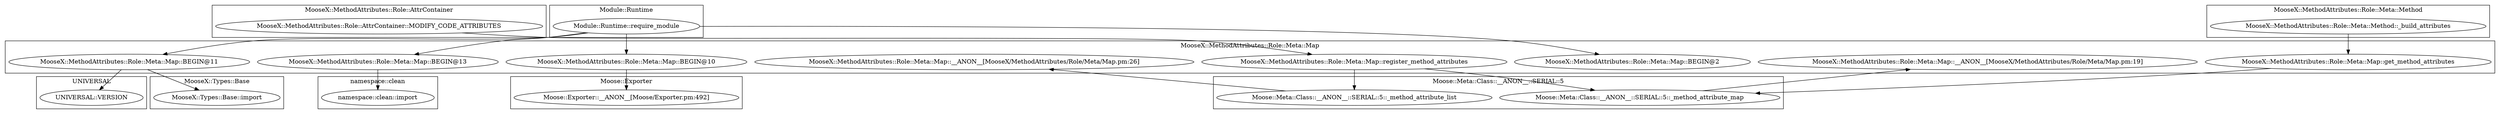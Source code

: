 digraph {
graph [overlap=false]
subgraph cluster_MooseX_MethodAttributes_Role_AttrContainer {
	label="MooseX::MethodAttributes::Role::AttrContainer";
	"MooseX::MethodAttributes::Role::AttrContainer::MODIFY_CODE_ATTRIBUTES";
}
subgraph cluster_MooseX_MethodAttributes_Role_Meta_Map {
	label="MooseX::MethodAttributes::Role::Meta::Map";
	"MooseX::MethodAttributes::Role::Meta::Map::BEGIN@11";
	"MooseX::MethodAttributes::Role::Meta::Map::BEGIN@13";
	"MooseX::MethodAttributes::Role::Meta::Map::BEGIN@10";
	"MooseX::MethodAttributes::Role::Meta::Map::register_method_attributes";
	"MooseX::MethodAttributes::Role::Meta::Map::__ANON__[MooseX/MethodAttributes/Role/Meta/Map.pm:19]";
	"MooseX::MethodAttributes::Role::Meta::Map::BEGIN@2";
	"MooseX::MethodAttributes::Role::Meta::Map::get_method_attributes";
	"MooseX::MethodAttributes::Role::Meta::Map::__ANON__[MooseX/MethodAttributes/Role/Meta/Map.pm:26]";
}
subgraph cluster_UNIVERSAL {
	label="UNIVERSAL";
	"UNIVERSAL::VERSION";
}
subgraph cluster_namespace_clean {
	label="namespace::clean";
	"namespace::clean::import";
}
subgraph cluster_Module_Runtime {
	label="Module::Runtime";
	"Module::Runtime::require_module";
}
subgraph cluster_MooseX_Types_Base {
	label="MooseX::Types::Base";
	"MooseX::Types::Base::import";
}
subgraph cluster_Moose_Meta_Class___ANON___SERIAL_5 {
	label="Moose::Meta::Class::__ANON__::SERIAL::5";
	"Moose::Meta::Class::__ANON__::SERIAL::5::_method_attribute_map";
	"Moose::Meta::Class::__ANON__::SERIAL::5::_method_attribute_list";
}
subgraph cluster_MooseX_MethodAttributes_Role_Meta_Method {
	label="MooseX::MethodAttributes::Role::Meta::Method";
	"MooseX::MethodAttributes::Role::Meta::Method::_build_attributes";
}
subgraph cluster_Moose_Exporter {
	label="Moose::Exporter";
	"Moose::Exporter::__ANON__[Moose/Exporter.pm:492]";
}
"MooseX::MethodAttributes::Role::Meta::Method::_build_attributes" -> "MooseX::MethodAttributes::Role::Meta::Map::get_method_attributes";
"Module::Runtime::require_module" -> "MooseX::MethodAttributes::Role::Meta::Map::BEGIN@2";
"Module::Runtime::require_module" -> "MooseX::MethodAttributes::Role::Meta::Map::BEGIN@11";
"MooseX::MethodAttributes::Role::Meta::Map::BEGIN@13" -> "namespace::clean::import";
"Module::Runtime::require_module" -> "MooseX::MethodAttributes::Role::Meta::Map::BEGIN@13";
"MooseX::MethodAttributes::Role::Meta::Map::BEGIN@10" -> "Moose::Exporter::__ANON__[Moose/Exporter.pm:492]";
"MooseX::MethodAttributes::Role::Meta::Map::BEGIN@11" -> "MooseX::Types::Base::import";
"Moose::Meta::Class::__ANON__::SERIAL::5::_method_attribute_list" -> "MooseX::MethodAttributes::Role::Meta::Map::__ANON__[MooseX/MethodAttributes/Role/Meta/Map.pm:26]";
"Moose::Meta::Class::__ANON__::SERIAL::5::_method_attribute_map" -> "MooseX::MethodAttributes::Role::Meta::Map::__ANON__[MooseX/MethodAttributes/Role/Meta/Map.pm:19]";
"MooseX::MethodAttributes::Role::AttrContainer::MODIFY_CODE_ATTRIBUTES" -> "MooseX::MethodAttributes::Role::Meta::Map::register_method_attributes";
"Module::Runtime::require_module" -> "MooseX::MethodAttributes::Role::Meta::Map::BEGIN@10";
"MooseX::MethodAttributes::Role::Meta::Map::register_method_attributes" -> "Moose::Meta::Class::__ANON__::SERIAL::5::_method_attribute_map";
"MooseX::MethodAttributes::Role::Meta::Map::get_method_attributes" -> "Moose::Meta::Class::__ANON__::SERIAL::5::_method_attribute_map";
"MooseX::MethodAttributes::Role::Meta::Map::BEGIN@11" -> "UNIVERSAL::VERSION";
"MooseX::MethodAttributes::Role::Meta::Map::register_method_attributes" -> "Moose::Meta::Class::__ANON__::SERIAL::5::_method_attribute_list";
}

